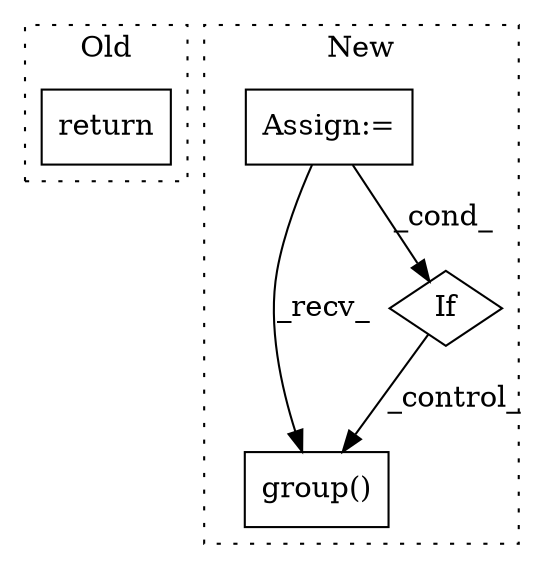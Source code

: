 digraph G {
subgraph cluster0 {
1 [label="return" a="93" s="2276" l="7" shape="box"];
label = "Old";
style="dotted";
}
subgraph cluster1 {
2 [label="group()" a="75" s="2277,2290" l="12,1" shape="box"];
3 [label="If" a="96" s="2240" l="3" shape="diamond"];
4 [label="Assign:=" a="68" s="2208" l="3" shape="box"];
label = "New";
style="dotted";
}
3 -> 2 [label="_control_"];
4 -> 3 [label="_cond_"];
4 -> 2 [label="_recv_"];
}